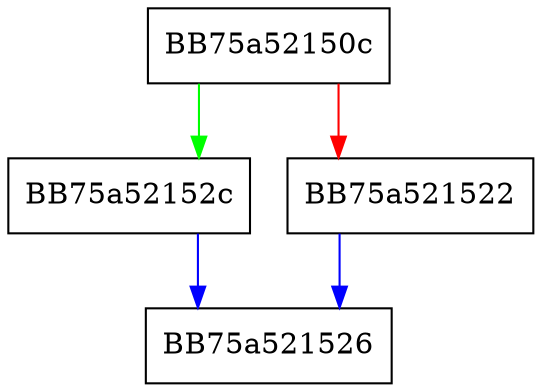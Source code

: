 digraph GetWriterIO {
  node [shape="box"];
  graph [splines=ortho];
  BB75a52150c -> BB75a52152c [color="green"];
  BB75a52150c -> BB75a521522 [color="red"];
  BB75a521522 -> BB75a521526 [color="blue"];
  BB75a52152c -> BB75a521526 [color="blue"];
}